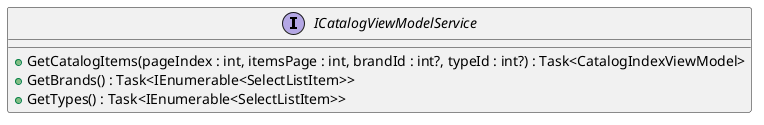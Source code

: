 @startuml ICatalogViewModelService
interface ICatalogViewModelService  {
    + GetCatalogItems(pageIndex : int, itemsPage : int, brandId : int?, typeId : int?) : Task<CatalogIndexViewModel>
    + GetBrands() : Task<IEnumerable<SelectListItem>>
    + GetTypes() : Task<IEnumerable<SelectListItem>>
}
@enduml